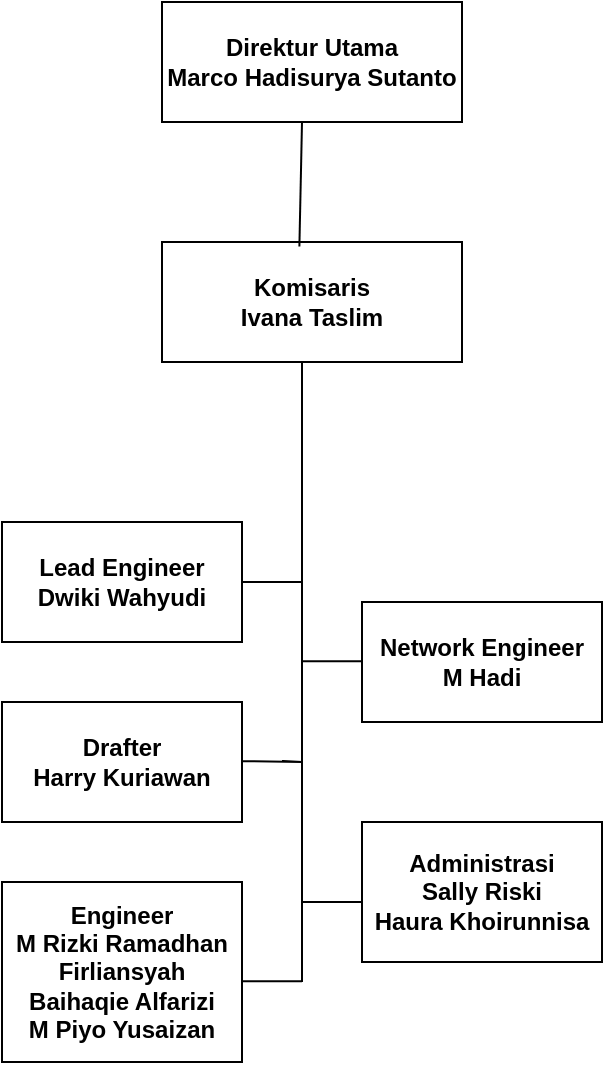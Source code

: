 <mxfile version="26.0.16">
  <diagram name="Halaman-1" id="irY_9x0TRmXByzsATk_D">
    <mxGraphModel dx="690" dy="388" grid="1" gridSize="10" guides="1" tooltips="1" connect="1" arrows="1" fold="1" page="1" pageScale="1" pageWidth="827" pageHeight="1169" math="0" shadow="0">
      <root>
        <mxCell id="0" />
        <mxCell id="1" parent="0" />
        <mxCell id="n85k1rSz3Z3UP0iNvb4h-1" value="&lt;b&gt;Direktur Utama&lt;/b&gt;&lt;div&gt;&lt;b&gt;Marco Hadisurya Sutanto&lt;/b&gt;&lt;/div&gt;" style="rounded=0;whiteSpace=wrap;html=1;" vertex="1" parent="1">
          <mxGeometry x="410" y="30" width="150" height="60" as="geometry" />
        </mxCell>
        <mxCell id="n85k1rSz3Z3UP0iNvb4h-3" value="&lt;b&gt;Komisaris&lt;/b&gt;&lt;div&gt;&lt;b&gt;Ivana Taslim&lt;/b&gt;&lt;/div&gt;" style="rounded=0;whiteSpace=wrap;html=1;" vertex="1" parent="1">
          <mxGeometry x="410" y="150" width="150" height="60" as="geometry" />
        </mxCell>
        <mxCell id="n85k1rSz3Z3UP0iNvb4h-6" value="&lt;b&gt;Lead Engineer&lt;/b&gt;&lt;div&gt;&lt;b&gt;Dwiki Wahyudi&lt;/b&gt;&lt;/div&gt;" style="rounded=0;whiteSpace=wrap;html=1;" vertex="1" parent="1">
          <mxGeometry x="330" y="290" width="120" height="60" as="geometry" />
        </mxCell>
        <mxCell id="n85k1rSz3Z3UP0iNvb4h-7" value="&lt;b&gt;Drafter&lt;/b&gt;&lt;div&gt;&lt;b&gt;Harry Kuriawan&lt;/b&gt;&lt;/div&gt;" style="rounded=0;whiteSpace=wrap;html=1;" vertex="1" parent="1">
          <mxGeometry x="330" y="380" width="120" height="60" as="geometry" />
        </mxCell>
        <mxCell id="n85k1rSz3Z3UP0iNvb4h-8" value="&lt;b&gt;Network Engineer&lt;/b&gt;&lt;div&gt;&lt;b&gt;M Hadi&lt;/b&gt;&lt;/div&gt;" style="rounded=0;whiteSpace=wrap;html=1;" vertex="1" parent="1">
          <mxGeometry x="510" y="330" width="120" height="60" as="geometry" />
        </mxCell>
        <mxCell id="n85k1rSz3Z3UP0iNvb4h-9" value="&lt;b&gt;Engineer&lt;/b&gt;&lt;div&gt;&lt;b&gt;M Rizki Ramadhan&lt;/b&gt;&lt;/div&gt;&lt;div&gt;&lt;b&gt;Firliansyah&lt;/b&gt;&lt;/div&gt;&lt;div&gt;&lt;b&gt;Baihaqie Alfarizi&lt;/b&gt;&lt;/div&gt;&lt;div&gt;&lt;b&gt;M Piyo Yusaizan&lt;/b&gt;&lt;/div&gt;" style="rounded=0;whiteSpace=wrap;html=1;" vertex="1" parent="1">
          <mxGeometry x="330" y="470" width="120" height="90" as="geometry" />
        </mxCell>
        <mxCell id="n85k1rSz3Z3UP0iNvb4h-10" value="&lt;b&gt;Administrasi&lt;/b&gt;&lt;div&gt;&lt;b&gt;Sally Riski&lt;/b&gt;&lt;/div&gt;&lt;div&gt;&lt;b&gt;Haura Khoirunnisa&lt;/b&gt;&lt;/div&gt;" style="rounded=0;whiteSpace=wrap;html=1;" vertex="1" parent="1">
          <mxGeometry x="510" y="440" width="120" height="70" as="geometry" />
        </mxCell>
        <mxCell id="n85k1rSz3Z3UP0iNvb4h-14" value="" style="endArrow=none;html=1;rounded=0;exitX=0.458;exitY=0.038;exitDx=0;exitDy=0;exitPerimeter=0;" edge="1" parent="1" source="n85k1rSz3Z3UP0iNvb4h-3">
          <mxGeometry width="50" height="50" relative="1" as="geometry">
            <mxPoint x="430" y="140" as="sourcePoint" />
            <mxPoint x="480" y="90" as="targetPoint" />
          </mxGeometry>
        </mxCell>
        <mxCell id="n85k1rSz3Z3UP0iNvb4h-16" value="" style="endArrow=none;html=1;rounded=0;" edge="1" parent="1">
          <mxGeometry width="50" height="50" relative="1" as="geometry">
            <mxPoint x="480" y="520" as="sourcePoint" />
            <mxPoint x="480" y="210" as="targetPoint" />
            <Array as="points">
              <mxPoint x="480" y="240" />
            </Array>
          </mxGeometry>
        </mxCell>
        <mxCell id="n85k1rSz3Z3UP0iNvb4h-18" value="" style="endArrow=none;html=1;rounded=0;" edge="1" parent="1">
          <mxGeometry width="50" height="50" relative="1" as="geometry">
            <mxPoint x="450" y="320" as="sourcePoint" />
            <mxPoint x="480" y="320" as="targetPoint" />
            <Array as="points">
              <mxPoint x="480" y="320" />
            </Array>
          </mxGeometry>
        </mxCell>
        <mxCell id="n85k1rSz3Z3UP0iNvb4h-19" value="" style="endArrow=none;html=1;rounded=0;" edge="1" parent="1">
          <mxGeometry width="50" height="50" relative="1" as="geometry">
            <mxPoint x="450" y="409.57" as="sourcePoint" />
            <mxPoint x="470" y="409.57" as="targetPoint" />
            <Array as="points">
              <mxPoint x="480" y="410" />
            </Array>
          </mxGeometry>
        </mxCell>
        <mxCell id="n85k1rSz3Z3UP0iNvb4h-20" value="" style="endArrow=none;html=1;rounded=0;" edge="1" parent="1">
          <mxGeometry width="50" height="50" relative="1" as="geometry">
            <mxPoint x="480" y="359.57" as="sourcePoint" />
            <mxPoint x="510" y="359.57" as="targetPoint" />
            <Array as="points">
              <mxPoint x="510" y="359.57" />
            </Array>
          </mxGeometry>
        </mxCell>
        <mxCell id="n85k1rSz3Z3UP0iNvb4h-21" value="" style="endArrow=none;html=1;rounded=0;" edge="1" parent="1">
          <mxGeometry width="50" height="50" relative="1" as="geometry">
            <mxPoint x="480" y="480" as="sourcePoint" />
            <mxPoint x="510" y="480" as="targetPoint" />
            <Array as="points">
              <mxPoint x="510" y="480" />
            </Array>
          </mxGeometry>
        </mxCell>
        <mxCell id="n85k1rSz3Z3UP0iNvb4h-22" value="" style="endArrow=none;html=1;rounded=0;" edge="1" parent="1">
          <mxGeometry width="50" height="50" relative="1" as="geometry">
            <mxPoint x="450" y="519.57" as="sourcePoint" />
            <mxPoint x="480" y="519.57" as="targetPoint" />
            <Array as="points">
              <mxPoint x="480" y="519.57" />
            </Array>
          </mxGeometry>
        </mxCell>
      </root>
    </mxGraphModel>
  </diagram>
</mxfile>
